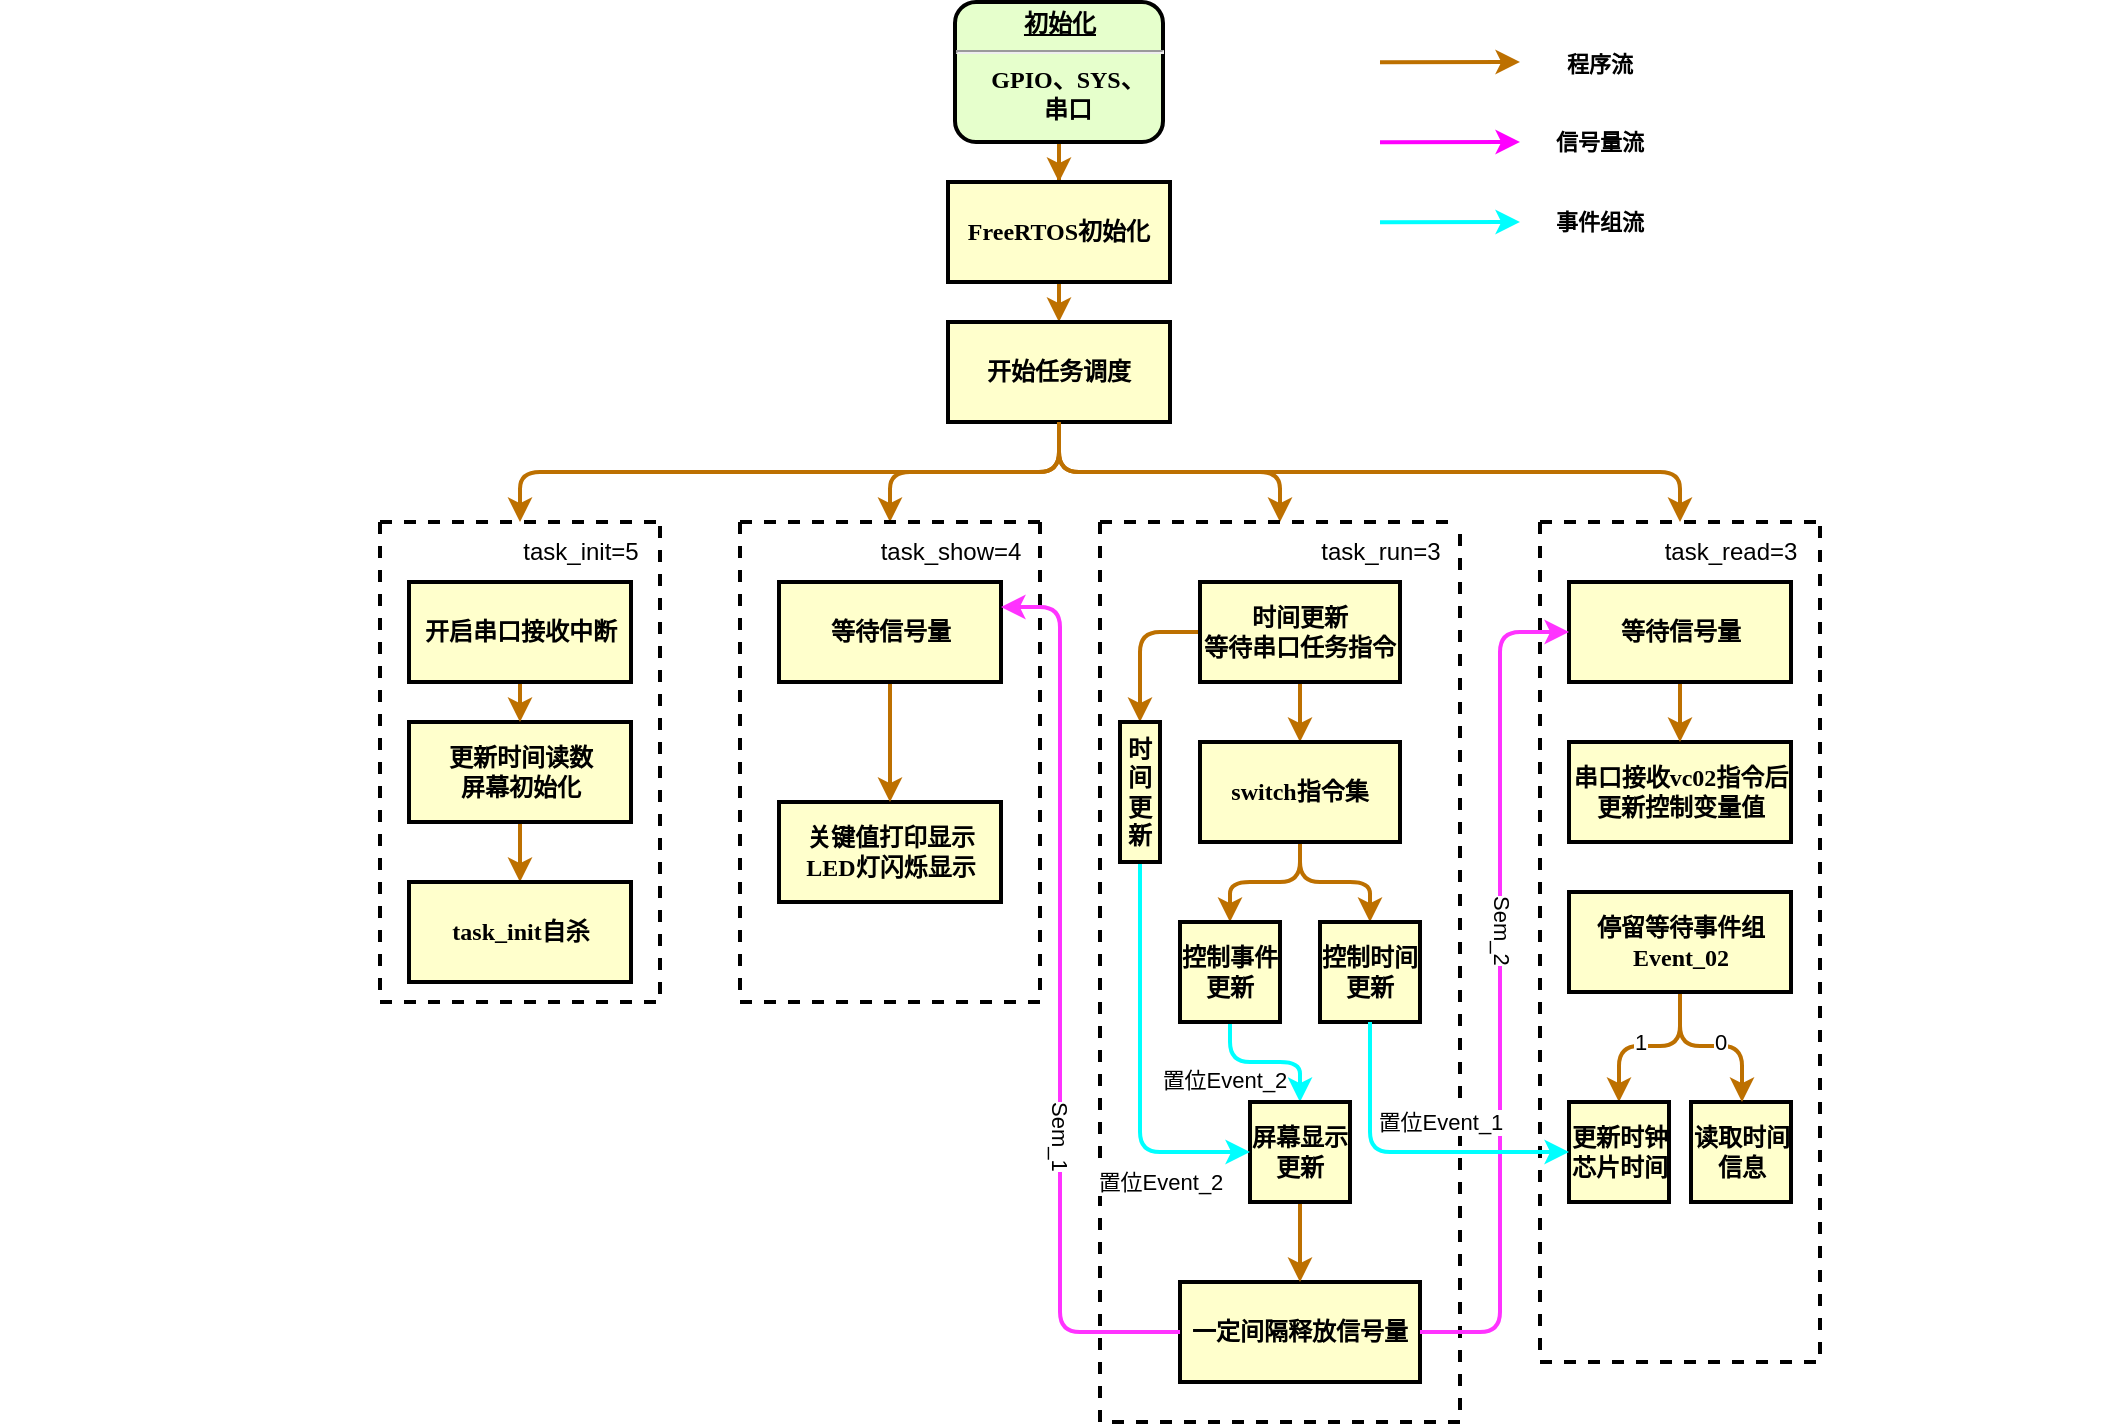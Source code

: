<mxfile version="24.7.17">
  <diagram name="Page-1" id="c7558073-3199-34d8-9f00-42111426c3f3">
    <mxGraphModel dx="2128" dy="758" grid="1" gridSize="10" guides="1" tooltips="1" connect="1" arrows="1" fold="1" page="1" pageScale="1" pageWidth="826" pageHeight="1169" background="none" math="0" shadow="0">
      <root>
        <mxCell id="0" />
        <mxCell id="1" parent="0" />
        <mxCell id="KYCBICbOke3TSxatJTsc-107" style="edgeStyle=orthogonalEdgeStyle;rounded=0;orthogonalLoop=1;jettySize=auto;html=1;exitX=0.5;exitY=1;exitDx=0;exitDy=0;fillColor=#f0a30a;strokeColor=#BD7000;strokeWidth=2;" parent="1" source="KYCBICbOke3TSxatJTsc-96" target="KYCBICbOke3TSxatJTsc-97" edge="1">
          <mxGeometry relative="1" as="geometry" />
        </mxCell>
        <mxCell id="KYCBICbOke3TSxatJTsc-96" value="&lt;p style=&quot;margin: 0px; margin-top: 4px; text-align: center; text-decoration: underline;&quot;&gt;初始化&lt;/p&gt;&lt;hr&gt;&lt;p style=&quot;margin: 0px; margin-left: 8px;&quot;&gt;GPIO、SYS、&lt;/p&gt;&lt;p style=&quot;margin: 0px; margin-left: 8px;&quot;&gt;串口&lt;/p&gt;" style="verticalAlign=middle;align=center;overflow=fill;fontSize=12;fontFamily=Times New Roman;html=1;rounded=1;fontStyle=1;strokeWidth=2;fillColor=#E6FFCC" parent="1" vertex="1">
          <mxGeometry x="367.5" y="50" width="104" height="70" as="geometry" />
        </mxCell>
        <mxCell id="KYCBICbOke3TSxatJTsc-110" style="edgeStyle=orthogonalEdgeStyle;shape=connector;rounded=0;orthogonalLoop=1;jettySize=auto;html=1;exitX=0.5;exitY=1;exitDx=0;exitDy=0;entryX=0.5;entryY=0;entryDx=0;entryDy=0;strokeColor=#BD7000;strokeWidth=2;align=center;verticalAlign=middle;fontFamily=Helvetica;fontSize=11;fontColor=default;labelBackgroundColor=default;endArrow=classic;fillColor=#f0a30a;" parent="1" source="KYCBICbOke3TSxatJTsc-97" target="KYCBICbOke3TSxatJTsc-99" edge="1">
          <mxGeometry relative="1" as="geometry">
            <Array as="points">
              <mxPoint x="420" y="180" />
              <mxPoint x="420" y="180" />
            </Array>
          </mxGeometry>
        </mxCell>
        <mxCell id="KYCBICbOke3TSxatJTsc-97" value="FreeRTOS初始化" style="whiteSpace=wrap;align=center;verticalAlign=middle;fontStyle=1;strokeWidth=2;fillColor=#FFFFCC;fontFamily=Times New Roman;" parent="1" vertex="1">
          <mxGeometry x="364" y="140" width="111" height="50" as="geometry" />
        </mxCell>
        <mxCell id="KYCBICbOke3TSxatJTsc-124" style="edgeStyle=orthogonalEdgeStyle;shape=connector;rounded=1;orthogonalLoop=1;jettySize=auto;html=1;exitX=0.5;exitY=1;exitDx=0;exitDy=0;entryX=0.5;entryY=0;entryDx=0;entryDy=0;strokeColor=#BD7000;strokeWidth=2;align=center;verticalAlign=middle;fontFamily=Helvetica;fontSize=11;fontColor=default;labelBackgroundColor=default;endArrow=classic;fillColor=#f0a30a;curved=0;" parent="1" source="KYCBICbOke3TSxatJTsc-99" target="KYCBICbOke3TSxatJTsc-111" edge="1">
          <mxGeometry relative="1" as="geometry" />
        </mxCell>
        <mxCell id="KYCBICbOke3TSxatJTsc-125" style="edgeStyle=orthogonalEdgeStyle;shape=connector;rounded=1;orthogonalLoop=1;jettySize=auto;html=1;exitX=0.5;exitY=1;exitDx=0;exitDy=0;entryX=0.5;entryY=0;entryDx=0;entryDy=0;strokeColor=#BD7000;strokeWidth=2;align=center;verticalAlign=middle;fontFamily=Helvetica;fontSize=11;fontColor=default;labelBackgroundColor=default;endArrow=classic;fillColor=#f0a30a;curved=0;" parent="1" source="KYCBICbOke3TSxatJTsc-99" target="KYCBICbOke3TSxatJTsc-117" edge="1">
          <mxGeometry relative="1" as="geometry" />
        </mxCell>
        <mxCell id="KYCBICbOke3TSxatJTsc-126" style="edgeStyle=elbowEdgeStyle;shape=connector;rounded=1;orthogonalLoop=1;jettySize=auto;html=1;exitX=0.5;exitY=1;exitDx=0;exitDy=0;entryX=0.5;entryY=0;entryDx=0;entryDy=0;strokeColor=#BD7000;strokeWidth=2;align=center;verticalAlign=middle;fontFamily=Helvetica;fontSize=11;fontColor=default;labelBackgroundColor=default;endArrow=classic;fillColor=#f0a30a;elbow=vertical;curved=0;" parent="1" source="KYCBICbOke3TSxatJTsc-99" target="KYCBICbOke3TSxatJTsc-120" edge="1">
          <mxGeometry relative="1" as="geometry" />
        </mxCell>
        <mxCell id="KYCBICbOke3TSxatJTsc-99" value="开始任务调度" style="whiteSpace=wrap;align=center;verticalAlign=middle;fontStyle=1;strokeWidth=2;fillColor=#FFFFCC;fontFamily=Times New Roman;" parent="1" vertex="1">
          <mxGeometry x="364" y="210" width="111" height="50" as="geometry" />
        </mxCell>
        <mxCell id="KYCBICbOke3TSxatJTsc-105" value="" style="swimlane;startSize=0;fillColor=none;dashed=1;strokeWidth=2;fontFamily=Times New Roman;" parent="1" vertex="1">
          <mxGeometry x="80" y="310" width="140" height="240" as="geometry">
            <mxRectangle x="80" y="310" width="50" height="40" as="alternateBounds" />
          </mxGeometry>
        </mxCell>
        <mxCell id="SlOrQcs6TzMa83nHez-D-3" style="edgeStyle=orthogonalEdgeStyle;shape=connector;rounded=0;orthogonalLoop=1;jettySize=auto;html=1;exitX=0.5;exitY=1;exitDx=0;exitDy=0;entryX=0.5;entryY=0;entryDx=0;entryDy=0;strokeColor=#BD7000;strokeWidth=2;align=center;verticalAlign=middle;fontFamily=Helvetica;fontSize=11;fontColor=default;labelBackgroundColor=default;endArrow=classic;fillColor=#f0a30a;" parent="KYCBICbOke3TSxatJTsc-105" source="KYCBICbOke3TSxatJTsc-100" target="SlOrQcs6TzMa83nHez-D-1" edge="1">
          <mxGeometry relative="1" as="geometry">
            <Array as="points">
              <mxPoint x="70" y="160" />
              <mxPoint x="70" y="160" />
            </Array>
          </mxGeometry>
        </mxCell>
        <mxCell id="KYCBICbOke3TSxatJTsc-100" value="更新时间读数&#xa;屏幕初始化" style="whiteSpace=wrap;align=center;verticalAlign=middle;fontStyle=1;strokeWidth=2;fillColor=#FFFFCC;fontFamily=Times New Roman;" parent="KYCBICbOke3TSxatJTsc-105" vertex="1">
          <mxGeometry x="14.5" y="100" width="111" height="50" as="geometry" />
        </mxCell>
        <mxCell id="KYCBICbOke3TSxatJTsc-106" value="task_init=5" style="text;html=1;align=center;verticalAlign=middle;resizable=0;points=[];autosize=1;strokeColor=none;fillColor=none;" parent="KYCBICbOke3TSxatJTsc-105" vertex="1">
          <mxGeometry x="60" width="80" height="30" as="geometry" />
        </mxCell>
        <mxCell id="SlOrQcs6TzMa83nHez-D-1" value="task_init自杀" style="whiteSpace=wrap;align=center;verticalAlign=middle;fontStyle=1;strokeWidth=2;fillColor=#FFFFCC;fontFamily=Times New Roman;" parent="KYCBICbOke3TSxatJTsc-105" vertex="1">
          <mxGeometry x="14.5" y="180" width="111" height="50" as="geometry" />
        </mxCell>
        <mxCell id="FDbFjoVgWYvQYMH4IWsY-4" style="edgeStyle=orthogonalEdgeStyle;shape=connector;rounded=0;orthogonalLoop=1;jettySize=auto;html=1;exitX=0.5;exitY=1;exitDx=0;exitDy=0;entryX=0.5;entryY=0;entryDx=0;entryDy=0;strokeColor=#BD7000;strokeWidth=2;align=center;verticalAlign=middle;fontFamily=Helvetica;fontSize=11;fontColor=default;labelBackgroundColor=default;endArrow=classic;fillColor=#f0a30a;" parent="KYCBICbOke3TSxatJTsc-105" source="FDbFjoVgWYvQYMH4IWsY-1" target="KYCBICbOke3TSxatJTsc-100" edge="1">
          <mxGeometry relative="1" as="geometry" />
        </mxCell>
        <mxCell id="FDbFjoVgWYvQYMH4IWsY-1" value="开启串口接收中断" style="whiteSpace=wrap;align=center;verticalAlign=middle;fontStyle=1;strokeWidth=2;fillColor=#FFFFCC;fontFamily=Times New Roman;" parent="KYCBICbOke3TSxatJTsc-105" vertex="1">
          <mxGeometry x="14.5" y="30" width="111" height="50" as="geometry" />
        </mxCell>
        <mxCell id="KYCBICbOke3TSxatJTsc-111" value="" style="swimlane;startSize=0;fillColor=none;dashed=1;strokeWidth=2;fontFamily=Times New Roman;" parent="1" vertex="1">
          <mxGeometry x="260" y="310" width="150" height="240" as="geometry">
            <mxRectangle x="260" y="310" width="50" height="40" as="alternateBounds" />
          </mxGeometry>
        </mxCell>
        <mxCell id="KYCBICbOke3TSxatJTsc-112" value="关键值打印显示&#xa;LED灯闪烁显示" style="whiteSpace=wrap;align=center;verticalAlign=middle;fontStyle=1;strokeWidth=2;fillColor=#FFFFCC;fontFamily=Times New Roman;" parent="KYCBICbOke3TSxatJTsc-111" vertex="1">
          <mxGeometry x="19.5" y="140" width="111" height="50" as="geometry" />
        </mxCell>
        <mxCell id="KYCBICbOke3TSxatJTsc-113" value="task_show=4" style="text;html=1;align=center;verticalAlign=middle;resizable=0;points=[];autosize=1;strokeColor=none;fillColor=none;" parent="KYCBICbOke3TSxatJTsc-111" vertex="1">
          <mxGeometry x="60" width="90" height="30" as="geometry" />
        </mxCell>
        <mxCell id="SlOrQcs6TzMa83nHez-D-13" style="edgeStyle=orthogonalEdgeStyle;shape=connector;curved=0;rounded=1;orthogonalLoop=1;jettySize=auto;html=1;exitX=0.5;exitY=1;exitDx=0;exitDy=0;entryX=0.5;entryY=0;entryDx=0;entryDy=0;strokeColor=#BD7000;strokeWidth=2;align=center;verticalAlign=middle;fontFamily=Helvetica;fontSize=11;fontColor=default;labelBackgroundColor=default;endArrow=classic;fillColor=#f0a30a;" parent="KYCBICbOke3TSxatJTsc-111" source="SlOrQcs6TzMa83nHez-D-7" target="KYCBICbOke3TSxatJTsc-112" edge="1">
          <mxGeometry relative="1" as="geometry" />
        </mxCell>
        <mxCell id="SlOrQcs6TzMa83nHez-D-7" value="等待信号量" style="whiteSpace=wrap;align=center;verticalAlign=middle;fontStyle=1;strokeWidth=2;fillColor=#FFFFCC;fontFamily=Times New Roman;" parent="KYCBICbOke3TSxatJTsc-111" vertex="1">
          <mxGeometry x="19.5" y="30" width="111" height="50" as="geometry" />
        </mxCell>
        <mxCell id="KYCBICbOke3TSxatJTsc-117" value="" style="swimlane;startSize=0;fillColor=none;dashed=1;strokeWidth=2;fontFamily=Times New Roman;" parent="1" vertex="1">
          <mxGeometry x="440" y="310" width="180" height="450" as="geometry">
            <mxRectangle x="440" y="310" width="50" height="40" as="alternateBounds" />
          </mxGeometry>
        </mxCell>
        <mxCell id="KYCBICbOke3TSxatJTsc-119" value="task_run=3" style="text;html=1;align=center;verticalAlign=middle;resizable=0;points=[];autosize=1;strokeColor=none;fillColor=none;" parent="KYCBICbOke3TSxatJTsc-117" vertex="1">
          <mxGeometry x="100" width="80" height="30" as="geometry" />
        </mxCell>
        <mxCell id="SlOrQcs6TzMa83nHez-D-10" style="edgeStyle=orthogonalEdgeStyle;shape=connector;curved=0;rounded=1;orthogonalLoop=1;jettySize=auto;html=1;exitX=0.5;exitY=1;exitDx=0;exitDy=0;entryX=0.5;entryY=0;entryDx=0;entryDy=0;strokeColor=#BD7000;strokeWidth=2;align=center;verticalAlign=middle;fontFamily=Helvetica;fontSize=11;fontColor=default;labelBackgroundColor=default;endArrow=classic;fillColor=#f0a30a;" parent="KYCBICbOke3TSxatJTsc-117" source="SlOrQcs6TzMa83nHez-D-5" target="SlOrQcs6TzMa83nHez-D-6" edge="1">
          <mxGeometry relative="1" as="geometry" />
        </mxCell>
        <mxCell id="FDbFjoVgWYvQYMH4IWsY-42" style="edgeStyle=orthogonalEdgeStyle;shape=connector;rounded=1;orthogonalLoop=1;jettySize=auto;html=1;exitX=0;exitY=0.5;exitDx=0;exitDy=0;entryX=0.5;entryY=0;entryDx=0;entryDy=0;strokeColor=#BD7000;strokeWidth=2;align=center;verticalAlign=middle;fontFamily=Helvetica;fontSize=11;fontColor=default;labelBackgroundColor=default;endArrow=classic;fillColor=#f0a30a;curved=0;" parent="KYCBICbOke3TSxatJTsc-117" source="SlOrQcs6TzMa83nHez-D-5" target="FDbFjoVgWYvQYMH4IWsY-41" edge="1">
          <mxGeometry relative="1" as="geometry" />
        </mxCell>
        <mxCell id="SlOrQcs6TzMa83nHez-D-5" value="时间更新&#xa;等待串口任务指令" style="whiteSpace=wrap;align=center;verticalAlign=middle;fontStyle=1;strokeWidth=2;fillColor=#FFFFCC;fontFamily=Times New Roman;" parent="KYCBICbOke3TSxatJTsc-117" vertex="1">
          <mxGeometry x="50" y="30" width="100" height="50" as="geometry" />
        </mxCell>
        <mxCell id="FDbFjoVgWYvQYMH4IWsY-32" style="edgeStyle=orthogonalEdgeStyle;shape=connector;rounded=1;orthogonalLoop=1;jettySize=auto;html=1;exitX=0.5;exitY=1;exitDx=0;exitDy=0;entryX=0.5;entryY=0;entryDx=0;entryDy=0;strokeColor=#BD7000;strokeWidth=2;align=center;verticalAlign=middle;fontFamily=Helvetica;fontSize=11;fontColor=default;labelBackgroundColor=default;endArrow=classic;fillColor=#f0a30a;curved=0;" parent="KYCBICbOke3TSxatJTsc-117" source="SlOrQcs6TzMa83nHez-D-6" target="FDbFjoVgWYvQYMH4IWsY-16" edge="1">
          <mxGeometry relative="1" as="geometry" />
        </mxCell>
        <mxCell id="FDbFjoVgWYvQYMH4IWsY-33" style="edgeStyle=orthogonalEdgeStyle;shape=connector;rounded=1;orthogonalLoop=1;jettySize=auto;html=1;exitX=0.5;exitY=1;exitDx=0;exitDy=0;entryX=0.5;entryY=0;entryDx=0;entryDy=0;strokeColor=#BD7000;strokeWidth=2;align=center;verticalAlign=middle;fontFamily=Helvetica;fontSize=11;fontColor=default;labelBackgroundColor=default;endArrow=classic;fillColor=#f0a30a;curved=0;" parent="KYCBICbOke3TSxatJTsc-117" source="SlOrQcs6TzMa83nHez-D-6" target="FDbFjoVgWYvQYMH4IWsY-31" edge="1">
          <mxGeometry relative="1" as="geometry" />
        </mxCell>
        <mxCell id="SlOrQcs6TzMa83nHez-D-6" value="switch指令集" style="whiteSpace=wrap;align=center;verticalAlign=middle;fontStyle=1;strokeWidth=2;fillColor=#FFFFCC;fontFamily=Times New Roman;" parent="KYCBICbOke3TSxatJTsc-117" vertex="1">
          <mxGeometry x="50" y="110" width="100" height="50" as="geometry" />
        </mxCell>
        <mxCell id="SlOrQcs6TzMa83nHez-D-8" value="一定间隔释放信号量" style="whiteSpace=wrap;align=center;verticalAlign=middle;fontStyle=1;strokeWidth=2;fillColor=#FFFFCC;fontFamily=Times New Roman;" parent="KYCBICbOke3TSxatJTsc-117" vertex="1">
          <mxGeometry x="40" y="380" width="120" height="50" as="geometry" />
        </mxCell>
        <mxCell id="FDbFjoVgWYvQYMH4IWsY-34" style="edgeStyle=orthogonalEdgeStyle;shape=connector;rounded=1;orthogonalLoop=1;jettySize=auto;html=1;exitX=0.5;exitY=1;exitDx=0;exitDy=0;entryX=0.5;entryY=0;entryDx=0;entryDy=0;strokeColor=#00FFFF;strokeWidth=2;align=center;verticalAlign=middle;fontFamily=Helvetica;fontSize=11;fontColor=default;labelBackgroundColor=default;endArrow=classic;fillColor=#f0a30a;curved=0;" parent="KYCBICbOke3TSxatJTsc-117" source="FDbFjoVgWYvQYMH4IWsY-16" target="FDbFjoVgWYvQYMH4IWsY-25" edge="1">
          <mxGeometry relative="1" as="geometry">
            <Array as="points">
              <mxPoint x="65" y="270" />
              <mxPoint x="100" y="270" />
            </Array>
          </mxGeometry>
        </mxCell>
        <mxCell id="FDbFjoVgWYvQYMH4IWsY-35" value="置位Event_2" style="edgeLabel;html=1;align=center;verticalAlign=middle;resizable=0;points=[];fontFamily=Helvetica;fontSize=11;fontColor=default;labelBackgroundColor=default;" parent="FDbFjoVgWYvQYMH4IWsY-34" vertex="1" connectable="0">
          <mxGeometry x="-0.2" y="1" relative="1" as="geometry">
            <mxPoint x="-13" y="10" as="offset" />
          </mxGeometry>
        </mxCell>
        <mxCell id="FDbFjoVgWYvQYMH4IWsY-16" value="控制事件更新" style="whiteSpace=wrap;align=center;verticalAlign=middle;fontStyle=1;strokeWidth=2;fillColor=#FFFFCC;fontFamily=Times New Roman;" parent="KYCBICbOke3TSxatJTsc-117" vertex="1">
          <mxGeometry x="40" y="200" width="50" height="50" as="geometry" />
        </mxCell>
        <mxCell id="FDbFjoVgWYvQYMH4IWsY-38" style="edgeStyle=orthogonalEdgeStyle;shape=connector;rounded=0;orthogonalLoop=1;jettySize=auto;html=1;exitX=0.5;exitY=1;exitDx=0;exitDy=0;entryX=0.5;entryY=0;entryDx=0;entryDy=0;strokeColor=#BD7000;strokeWidth=2;align=center;verticalAlign=middle;fontFamily=Helvetica;fontSize=11;fontColor=default;labelBackgroundColor=default;endArrow=classic;fillColor=#f0a30a;" parent="KYCBICbOke3TSxatJTsc-117" source="FDbFjoVgWYvQYMH4IWsY-25" target="SlOrQcs6TzMa83nHez-D-8" edge="1">
          <mxGeometry relative="1" as="geometry" />
        </mxCell>
        <mxCell id="FDbFjoVgWYvQYMH4IWsY-25" value="屏幕显示更新" style="whiteSpace=wrap;align=center;verticalAlign=middle;fontStyle=1;strokeWidth=2;fillColor=#FFFFCC;fontFamily=Times New Roman;" parent="KYCBICbOke3TSxatJTsc-117" vertex="1">
          <mxGeometry x="75" y="290" width="50" height="50" as="geometry" />
        </mxCell>
        <mxCell id="FDbFjoVgWYvQYMH4IWsY-31" value="控制时间更新" style="whiteSpace=wrap;align=center;verticalAlign=middle;fontStyle=1;strokeWidth=2;fillColor=#FFFFCC;fontFamily=Times New Roman;" parent="KYCBICbOke3TSxatJTsc-117" vertex="1">
          <mxGeometry x="110" y="200" width="50" height="50" as="geometry" />
        </mxCell>
        <mxCell id="FDbFjoVgWYvQYMH4IWsY-43" style="edgeStyle=orthogonalEdgeStyle;shape=connector;rounded=1;orthogonalLoop=1;jettySize=auto;html=1;exitX=0.5;exitY=1;exitDx=0;exitDy=0;entryX=0;entryY=0.5;entryDx=0;entryDy=0;strokeColor=#00FFFF;strokeWidth=2;align=center;verticalAlign=middle;fontFamily=Helvetica;fontSize=11;fontColor=default;labelBackgroundColor=default;endArrow=classic;fillColor=#f0a30a;curved=0;" parent="KYCBICbOke3TSxatJTsc-117" source="FDbFjoVgWYvQYMH4IWsY-41" target="FDbFjoVgWYvQYMH4IWsY-25" edge="1">
          <mxGeometry relative="1" as="geometry" />
        </mxCell>
        <mxCell id="FDbFjoVgWYvQYMH4IWsY-44" value="置位Event_2" style="edgeLabel;html=1;align=center;verticalAlign=middle;resizable=0;points=[];fontFamily=Helvetica;fontSize=11;fontColor=default;labelBackgroundColor=default;" parent="FDbFjoVgWYvQYMH4IWsY-43" vertex="1" connectable="0">
          <mxGeometry x="-0.342" y="1" relative="1" as="geometry">
            <mxPoint x="9" y="94" as="offset" />
          </mxGeometry>
        </mxCell>
        <mxCell id="FDbFjoVgWYvQYMH4IWsY-41" value="时间更新" style="whiteSpace=wrap;align=center;verticalAlign=middle;fontStyle=1;strokeWidth=2;fillColor=#FFFFCC;fontFamily=Times New Roman;" parent="KYCBICbOke3TSxatJTsc-117" vertex="1">
          <mxGeometry x="10" y="100" width="20" height="70" as="geometry" />
        </mxCell>
        <mxCell id="KYCBICbOke3TSxatJTsc-120" value="" style="swimlane;startSize=0;fillColor=none;dashed=1;strokeWidth=2;fontFamily=Times New Roman;" parent="1" vertex="1">
          <mxGeometry x="660" y="310" width="140" height="420" as="geometry">
            <mxRectangle x="660" y="310" width="50" height="40" as="alternateBounds" />
          </mxGeometry>
        </mxCell>
        <mxCell id="KYCBICbOke3TSxatJTsc-121" value="串口接收vc02指令后更新控制变量值" style="whiteSpace=wrap;align=center;verticalAlign=middle;fontStyle=1;strokeWidth=2;fillColor=#FFFFCC;fontFamily=Times New Roman;" parent="KYCBICbOke3TSxatJTsc-120" vertex="1">
          <mxGeometry x="14.5" y="110" width="111" height="50" as="geometry" />
        </mxCell>
        <mxCell id="KYCBICbOke3TSxatJTsc-122" value="task_read=3" style="text;html=1;align=center;verticalAlign=middle;resizable=0;points=[];autosize=1;strokeColor=none;fillColor=none;" parent="KYCBICbOke3TSxatJTsc-120" vertex="1">
          <mxGeometry x="50" width="90" height="30" as="geometry" />
        </mxCell>
        <mxCell id="SlOrQcs6TzMa83nHez-D-4" value="读取时间信息" style="whiteSpace=wrap;align=center;verticalAlign=middle;fontStyle=1;strokeWidth=2;fillColor=#FFFFCC;fontFamily=Times New Roman;" parent="KYCBICbOke3TSxatJTsc-120" vertex="1">
          <mxGeometry x="75.5" y="290" width="50" height="50" as="geometry" />
        </mxCell>
        <mxCell id="FDbFjoVgWYvQYMH4IWsY-8" style="edgeStyle=orthogonalEdgeStyle;shape=connector;rounded=0;orthogonalLoop=1;jettySize=auto;html=1;exitX=0.5;exitY=1;exitDx=0;exitDy=0;entryX=0.5;entryY=0;entryDx=0;entryDy=0;strokeColor=#BD7000;strokeWidth=2;align=center;verticalAlign=middle;fontFamily=Helvetica;fontSize=11;fontColor=default;labelBackgroundColor=default;endArrow=classic;fillColor=#f0a30a;" parent="KYCBICbOke3TSxatJTsc-120" source="FDbFjoVgWYvQYMH4IWsY-7" target="KYCBICbOke3TSxatJTsc-121" edge="1">
          <mxGeometry relative="1" as="geometry" />
        </mxCell>
        <mxCell id="FDbFjoVgWYvQYMH4IWsY-7" value="等待信号量" style="whiteSpace=wrap;align=center;verticalAlign=middle;fontStyle=1;strokeWidth=2;fillColor=#FFFFCC;fontFamily=Times New Roman;" parent="KYCBICbOke3TSxatJTsc-120" vertex="1">
          <mxGeometry x="14.5" y="30" width="111" height="50" as="geometry" />
        </mxCell>
        <mxCell id="FDbFjoVgWYvQYMH4IWsY-21" style="edgeStyle=orthogonalEdgeStyle;shape=connector;rounded=1;orthogonalLoop=1;jettySize=auto;html=1;exitX=0.5;exitY=1;exitDx=0;exitDy=0;entryX=0.5;entryY=0;entryDx=0;entryDy=0;strokeColor=#BD7000;strokeWidth=2;align=center;verticalAlign=middle;fontFamily=Helvetica;fontSize=11;fontColor=default;labelBackgroundColor=default;endArrow=classic;fillColor=#f0a30a;curved=0;" parent="KYCBICbOke3TSxatJTsc-120" source="FDbFjoVgWYvQYMH4IWsY-19" target="FDbFjoVgWYvQYMH4IWsY-20" edge="1">
          <mxGeometry relative="1" as="geometry">
            <Array as="points">
              <mxPoint x="70" y="262" />
              <mxPoint x="40" y="262" />
            </Array>
          </mxGeometry>
        </mxCell>
        <mxCell id="FDbFjoVgWYvQYMH4IWsY-23" value="1" style="edgeLabel;html=1;align=center;verticalAlign=middle;resizable=0;points=[];fontFamily=Helvetica;fontSize=11;fontColor=default;labelBackgroundColor=default;" parent="FDbFjoVgWYvQYMH4IWsY-21" vertex="1" connectable="0">
          <mxGeometry x="0.155" y="1" relative="1" as="geometry">
            <mxPoint x="2" y="-3" as="offset" />
          </mxGeometry>
        </mxCell>
        <mxCell id="FDbFjoVgWYvQYMH4IWsY-22" style="edgeStyle=orthogonalEdgeStyle;shape=connector;rounded=1;orthogonalLoop=1;jettySize=auto;html=1;exitX=0.5;exitY=1;exitDx=0;exitDy=0;strokeColor=#BD7000;strokeWidth=2;align=center;verticalAlign=middle;fontFamily=Helvetica;fontSize=11;fontColor=default;labelBackgroundColor=default;endArrow=classic;fillColor=#f0a30a;curved=0;" parent="KYCBICbOke3TSxatJTsc-120" edge="1">
          <mxGeometry relative="1" as="geometry">
            <mxPoint x="70" y="237" as="sourcePoint" />
            <mxPoint x="101" y="290" as="targetPoint" />
            <Array as="points">
              <mxPoint x="70" y="262" />
              <mxPoint x="101" y="262" />
            </Array>
          </mxGeometry>
        </mxCell>
        <mxCell id="FDbFjoVgWYvQYMH4IWsY-24" value="0" style="edgeLabel;html=1;align=center;verticalAlign=middle;resizable=0;points=[];fontFamily=Helvetica;fontSize=11;fontColor=default;labelBackgroundColor=default;" parent="FDbFjoVgWYvQYMH4IWsY-22" vertex="1" connectable="0">
          <mxGeometry x="0.287" y="2" relative="1" as="geometry">
            <mxPoint x="-9" as="offset" />
          </mxGeometry>
        </mxCell>
        <mxCell id="FDbFjoVgWYvQYMH4IWsY-19" value="停留等待事件组Event_02" style="whiteSpace=wrap;align=center;verticalAlign=middle;fontStyle=1;strokeWidth=2;fillColor=#FFFFCC;fontFamily=Times New Roman;" parent="KYCBICbOke3TSxatJTsc-120" vertex="1">
          <mxGeometry x="14.5" y="185" width="111" height="50" as="geometry" />
        </mxCell>
        <mxCell id="FDbFjoVgWYvQYMH4IWsY-20" value="更新时钟芯片时间" style="whiteSpace=wrap;align=center;verticalAlign=middle;fontStyle=1;strokeWidth=2;fillColor=#FFFFCC;fontFamily=Times New Roman;" parent="KYCBICbOke3TSxatJTsc-120" vertex="1">
          <mxGeometry x="14.5" y="290" width="50" height="50" as="geometry" />
        </mxCell>
        <mxCell id="KYCBICbOke3TSxatJTsc-123" style="edgeStyle=elbowEdgeStyle;shape=connector;rounded=1;orthogonalLoop=1;jettySize=auto;html=1;exitX=0.5;exitY=1;exitDx=0;exitDy=0;entryX=0.5;entryY=0;entryDx=0;entryDy=0;strokeColor=#BD7000;strokeWidth=2;align=center;verticalAlign=middle;fontFamily=Helvetica;fontSize=11;fontColor=default;labelBackgroundColor=default;endArrow=classic;fillColor=#f0a30a;elbow=vertical;curved=0;" parent="1" source="KYCBICbOke3TSxatJTsc-99" target="KYCBICbOke3TSxatJTsc-105" edge="1">
          <mxGeometry relative="1" as="geometry" />
        </mxCell>
        <mxCell id="SlOrQcs6TzMa83nHez-D-9" style="edgeStyle=orthogonalEdgeStyle;shape=connector;rounded=1;orthogonalLoop=1;jettySize=auto;html=1;exitX=0;exitY=0.5;exitDx=0;exitDy=0;entryX=1;entryY=0.25;entryDx=0;entryDy=0;strokeColor=#FF33FF;strokeWidth=2;align=center;verticalAlign=middle;fontFamily=Helvetica;fontSize=11;fontColor=default;labelBackgroundColor=default;endArrow=classic;fillColor=#f0a30a;curved=0;" parent="1" source="SlOrQcs6TzMa83nHez-D-8" target="SlOrQcs6TzMa83nHez-D-7" edge="1">
          <mxGeometry relative="1" as="geometry">
            <Array as="points">
              <mxPoint x="420" y="715" />
              <mxPoint x="420" y="352" />
            </Array>
          </mxGeometry>
        </mxCell>
        <mxCell id="FDbFjoVgWYvQYMH4IWsY-15" value="Sem_1" style="edgeLabel;html=1;align=center;verticalAlign=middle;resizable=0;points=[];fontFamily=Helvetica;fontSize=11;fontColor=default;labelBackgroundColor=default;textDirection=vertical-rl;" parent="SlOrQcs6TzMa83nHez-D-9" vertex="1" connectable="0">
          <mxGeometry x="-0.556" y="-1" relative="1" as="geometry">
            <mxPoint x="-2" y="-58" as="offset" />
          </mxGeometry>
        </mxCell>
        <mxCell id="FDbFjoVgWYvQYMH4IWsY-13" style="edgeStyle=orthogonalEdgeStyle;shape=connector;rounded=1;orthogonalLoop=1;jettySize=auto;html=1;exitX=1;exitY=0.5;exitDx=0;exitDy=0;entryX=0;entryY=0.5;entryDx=0;entryDy=0;strokeColor=#FF33FF;strokeWidth=2;align=center;verticalAlign=middle;fontFamily=Helvetica;fontSize=11;fontColor=default;labelBackgroundColor=default;endArrow=classic;fillColor=#f0a30a;curved=0;" parent="1" source="SlOrQcs6TzMa83nHez-D-8" target="FDbFjoVgWYvQYMH4IWsY-7" edge="1">
          <mxGeometry relative="1" as="geometry">
            <Array as="points">
              <mxPoint x="640" y="715" />
              <mxPoint x="640" y="365" />
            </Array>
          </mxGeometry>
        </mxCell>
        <mxCell id="FDbFjoVgWYvQYMH4IWsY-14" value="Sem_2" style="edgeLabel;html=1;align=center;verticalAlign=middle;resizable=0;points=[];fontFamily=Helvetica;fontSize=11;fontColor=default;labelBackgroundColor=default;textDirection=vertical-rl;" parent="FDbFjoVgWYvQYMH4IWsY-13" vertex="1" connectable="0">
          <mxGeometry x="-0.294" relative="1" as="geometry">
            <mxPoint y="-91" as="offset" />
          </mxGeometry>
        </mxCell>
        <mxCell id="FDbFjoVgWYvQYMH4IWsY-27" style="edgeStyle=orthogonalEdgeStyle;shape=connector;rounded=1;orthogonalLoop=1;jettySize=auto;html=1;exitX=0.5;exitY=1;exitDx=0;exitDy=0;entryX=0;entryY=0.5;entryDx=0;entryDy=0;strokeColor=#00FFFF;strokeWidth=2;align=center;verticalAlign=middle;fontFamily=Helvetica;fontSize=11;fontColor=default;labelBackgroundColor=default;endArrow=classic;fillColor=#f0a30a;curved=0;" parent="1" source="FDbFjoVgWYvQYMH4IWsY-31" target="FDbFjoVgWYvQYMH4IWsY-20" edge="1">
          <mxGeometry relative="1" as="geometry">
            <mxPoint x="575" y="645" as="sourcePoint" />
            <Array as="points">
              <mxPoint x="575" y="625" />
            </Array>
          </mxGeometry>
        </mxCell>
        <mxCell id="FDbFjoVgWYvQYMH4IWsY-28" value="置位Event_1" style="edgeLabel;html=1;align=center;verticalAlign=middle;resizable=0;points=[];fontFamily=Helvetica;fontSize=11;fontColor=default;labelBackgroundColor=default;" parent="FDbFjoVgWYvQYMH4IWsY-27" vertex="1" connectable="0">
          <mxGeometry x="-0.195" relative="1" as="geometry">
            <mxPoint x="34" y="-15" as="offset" />
          </mxGeometry>
        </mxCell>
        <mxCell id="FDbFjoVgWYvQYMH4IWsY-46" value="" style="endArrow=classic;html=1;rounded=0;strokeColor=#BD7000;strokeWidth=2;align=center;verticalAlign=middle;fontFamily=Helvetica;fontSize=11;fontColor=default;labelBackgroundColor=default;fillColor=#f0a30a;" parent="1" edge="1">
          <mxGeometry width="50" height="50" relative="1" as="geometry">
            <mxPoint x="580" y="80.09" as="sourcePoint" />
            <mxPoint x="650" y="80" as="targetPoint" />
          </mxGeometry>
        </mxCell>
        <mxCell id="FDbFjoVgWYvQYMH4IWsY-47" value="" style="endArrow=classic;html=1;rounded=0;strokeColor=#FF00FF;strokeWidth=2;align=center;verticalAlign=middle;fontFamily=Helvetica;fontSize=11;fontColor=default;labelBackgroundColor=default;fillColor=#f0a30a;" parent="1" edge="1">
          <mxGeometry width="50" height="50" relative="1" as="geometry">
            <mxPoint x="580" y="120.09" as="sourcePoint" />
            <mxPoint x="650" y="120" as="targetPoint" />
          </mxGeometry>
        </mxCell>
        <mxCell id="FDbFjoVgWYvQYMH4IWsY-48" value="" style="endArrow=classic;html=1;rounded=0;strokeColor=#00FFFF;strokeWidth=2;align=center;verticalAlign=middle;fontFamily=Helvetica;fontSize=11;fontColor=default;labelBackgroundColor=default;fillColor=#f0a30a;" parent="1" edge="1">
          <mxGeometry width="50" height="50" relative="1" as="geometry">
            <mxPoint x="580" y="160.09" as="sourcePoint" />
            <mxPoint x="650" y="160" as="targetPoint" />
          </mxGeometry>
        </mxCell>
        <mxCell id="FDbFjoVgWYvQYMH4IWsY-49" value="程序流" style="text;strokeColor=none;align=center;fillColor=none;html=1;verticalAlign=middle;whiteSpace=wrap;rounded=0;fontFamily=Helvetica;fontSize=11;fontColor=default;labelBackgroundColor=default;fontStyle=1" parent="1" vertex="1">
          <mxGeometry x="660" y="66" width="60" height="30" as="geometry" />
        </mxCell>
        <mxCell id="FDbFjoVgWYvQYMH4IWsY-50" value="信号量流" style="text;strokeColor=none;align=center;fillColor=none;html=1;verticalAlign=middle;whiteSpace=wrap;rounded=0;fontFamily=Helvetica;fontSize=11;fontColor=default;labelBackgroundColor=default;fontStyle=1" parent="1" vertex="1">
          <mxGeometry x="660" y="105" width="60" height="30" as="geometry" />
        </mxCell>
        <mxCell id="FDbFjoVgWYvQYMH4IWsY-51" value="事件组流" style="text;strokeColor=none;align=center;fillColor=none;html=1;verticalAlign=middle;whiteSpace=wrap;rounded=0;fontFamily=Helvetica;fontSize=11;fontColor=default;labelBackgroundColor=default;fontStyle=1" parent="1" vertex="1">
          <mxGeometry x="660" y="145" width="60" height="30" as="geometry" />
        </mxCell>
        <mxCell id="ffH4pfn04Z22Nr6gKTYO-2" value="&amp;nbsp;" style="text;strokeColor=none;align=center;fillColor=none;html=1;verticalAlign=middle;whiteSpace=wrap;rounded=0;fontFamily=Helvetica;fontSize=11;fontColor=default;labelBackgroundColor=default;fontStyle=1" vertex="1" parent="1">
          <mxGeometry x="880" y="105" width="60" height="30" as="geometry" />
        </mxCell>
        <mxCell id="ffH4pfn04Z22Nr6gKTYO-3" value="&amp;nbsp;" style="text;strokeColor=none;align=center;fillColor=none;html=1;verticalAlign=middle;whiteSpace=wrap;rounded=0;fontFamily=Helvetica;fontSize=11;fontColor=default;labelBackgroundColor=default;fontStyle=1" vertex="1" parent="1">
          <mxGeometry x="-110" y="135" width="60" height="30" as="geometry" />
        </mxCell>
      </root>
    </mxGraphModel>
  </diagram>
</mxfile>
